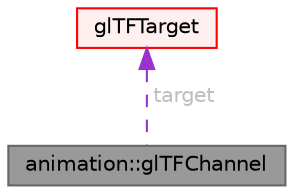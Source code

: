 digraph "animation::glTFChannel"
{
 // LATEX_PDF_SIZE
  bgcolor="transparent";
  edge [fontname=Helvetica,fontsize=10,labelfontname=Helvetica,labelfontsize=10];
  node [fontname=Helvetica,fontsize=10,shape=box,height=0.2,width=0.4];
  Node1 [id="Node000001",label="animation::glTFChannel",height=0.2,width=0.4,color="gray40", fillcolor="grey60", style="filled", fontcolor="black",tooltip=" "];
  Node2 -> Node1 [id="edge1_Node000001_Node000002",dir="back",color="darkorchid3",style="dashed",tooltip=" ",label=" target",fontcolor="grey" ];
  Node2 [id="Node000002",label="glTFTarget",height=0.2,width=0.4,color="red", fillcolor="#FFF0F0", style="filled",URL="$structFoam_1_1glTF_1_1animation_1_1glTFTarget.html",tooltip=" "];
}
